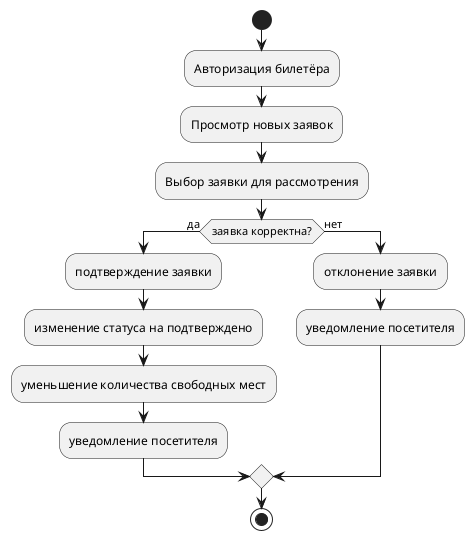 @startuml
start
:Авторизация билетёра;
:Просмотр новых заявок;
:Выбор заявки для рассмотрения;
if (заявка корректна?) then (да)
  :подтверждение заявки;
  :изменение статуса на подтверждено;
  :уменьшение количества свободных мест;
  :уведомление посетителя;
else (нет)
  :отклонение заявки;
  :уведомление посетителя;
endif
stop
@enduml
